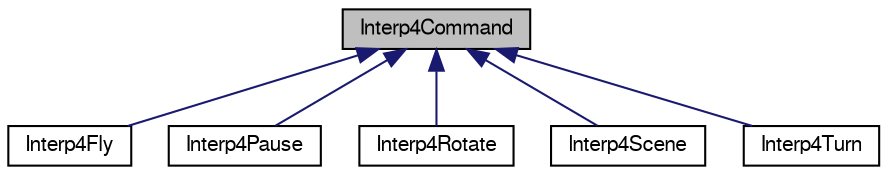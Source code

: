 digraph "Interp4Command"
{
  edge [fontname="FreeSans",fontsize="10",labelfontname="FreeSans",labelfontsize="10"];
  node [fontname="FreeSans",fontsize="10",shape=record];
  Node1 [label="Interp4Command",height=0.2,width=0.4,color="black", fillcolor="grey75", style="filled", fontcolor="black"];
  Node1 -> Node2 [dir="back",color="midnightblue",fontsize="10",style="solid",fontname="FreeSans"];
  Node2 [label="Interp4Fly",height=0.2,width=0.4,color="black", fillcolor="white", style="filled",URL="$class_interp4_fly.html",tooltip="Modeluje polecenie dla robota mobilnego, które wymusza jego ruch horyzontalnie oraz wertykalnie..."];
  Node1 -> Node3 [dir="back",color="midnightblue",fontsize="10",style="solid",fontname="FreeSans"];
  Node3 [label="Interp4Pause",height=0.2,width=0.4,color="black", fillcolor="white", style="filled",URL="$class_interp4_pause.html",tooltip="Wstrzymuje działanie programu na okreslony czas. "];
  Node1 -> Node4 [dir="back",color="midnightblue",fontsize="10",style="solid",fontname="FreeSans"];
  Node4 [label="Interp4Rotate",height=0.2,width=0.4,color="black", fillcolor="white", style="filled",URL="$class_interp4_rotate.html",tooltip="Modeluje polecenie dla robota mobilnego, które wymusza jego ruch do obor wokol wlasnej osi..."];
  Node1 -> Node5 [dir="back",color="midnightblue",fontsize="10",style="solid",fontname="FreeSans"];
  Node5 [label="Interp4Scene",height=0.2,width=0.4,color="black", fillcolor="white", style="filled",URL="$class_interp4_scene.html",tooltip="Modeluje polecenie dla robota mobilnego, które wymusza jego ruch horyzontalnie oraz wertykalnie..."];
  Node1 -> Node6 [dir="back",color="midnightblue",fontsize="10",style="solid",fontname="FreeSans"];
  Node6 [label="Interp4Turn",height=0.2,width=0.4,color="black", fillcolor="white", style="filled",URL="$class_interp4_turn.html",tooltip="Modeluje polecenie dla robota mobilnego, które umożliwia rucho po okregu. "];
}
